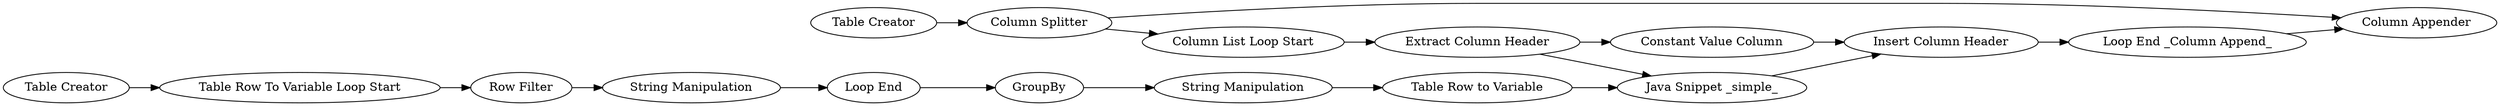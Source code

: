 digraph {
	"-8675781454935900818_13" [label="String Manipulation"]
	"-8675781454935900818_6" [label="Loop End"]
	"6615492053066280792_2" [label="Table Creator"]
	"-8675781454935900818_4" [label="Table Row To Variable Loop Start"]
	"6615492053066280792_3" [label="Column List Loop Start"]
	"6615492053066280792_19" [label="Column Appender"]
	"-8675781454935900818_11" [label="Row Filter"]
	"6615492053066280792_14" [label="Table Row to Variable"]
	"-8675781454935900818_10" [label="String Manipulation"]
	"6615492053066280792_18" [label="Column Splitter"]
	"6615492053066280792_15" [label="Insert Column Header"]
	"6615492053066280792_1" [label="Table Creator"]
	"6615492053066280792_7" [label="Extract Column Header"]
	"6615492053066280792_17" [label="Constant Value Column"]
	"-8675781454935900818_12" [label=GroupBy]
	"6615492053066280792_8" [label="Java Snippet _simple_"]
	"6615492053066280792_9" [label="Loop End _Column Append_"]
	"6615492053066280792_15" -> "6615492053066280792_9"
	"6615492053066280792_14" -> "6615492053066280792_8"
	"6615492053066280792_18" -> "6615492053066280792_19"
	"6615492053066280792_9" -> "6615492053066280792_19"
	"-8675781454935900818_12" -> "-8675781454935900818_13"
	"-8675781454935900818_6" -> "-8675781454935900818_12"
	"6615492053066280792_2" -> "-8675781454935900818_4"
	"6615492053066280792_18" -> "6615492053066280792_3"
	"6615492053066280792_17" -> "6615492053066280792_15"
	"6615492053066280792_7" -> "6615492053066280792_17"
	"-8675781454935900818_11" -> "-8675781454935900818_10"
	"6615492053066280792_7" -> "6615492053066280792_8"
	"-8675781454935900818_4" -> "-8675781454935900818_11"
	"-8675781454935900818_10" -> "-8675781454935900818_6"
	"6615492053066280792_3" -> "6615492053066280792_7"
	"-8675781454935900818_13" -> "6615492053066280792_14"
	"6615492053066280792_1" -> "6615492053066280792_18"
	"6615492053066280792_8" -> "6615492053066280792_15"
	rankdir=LR
}
